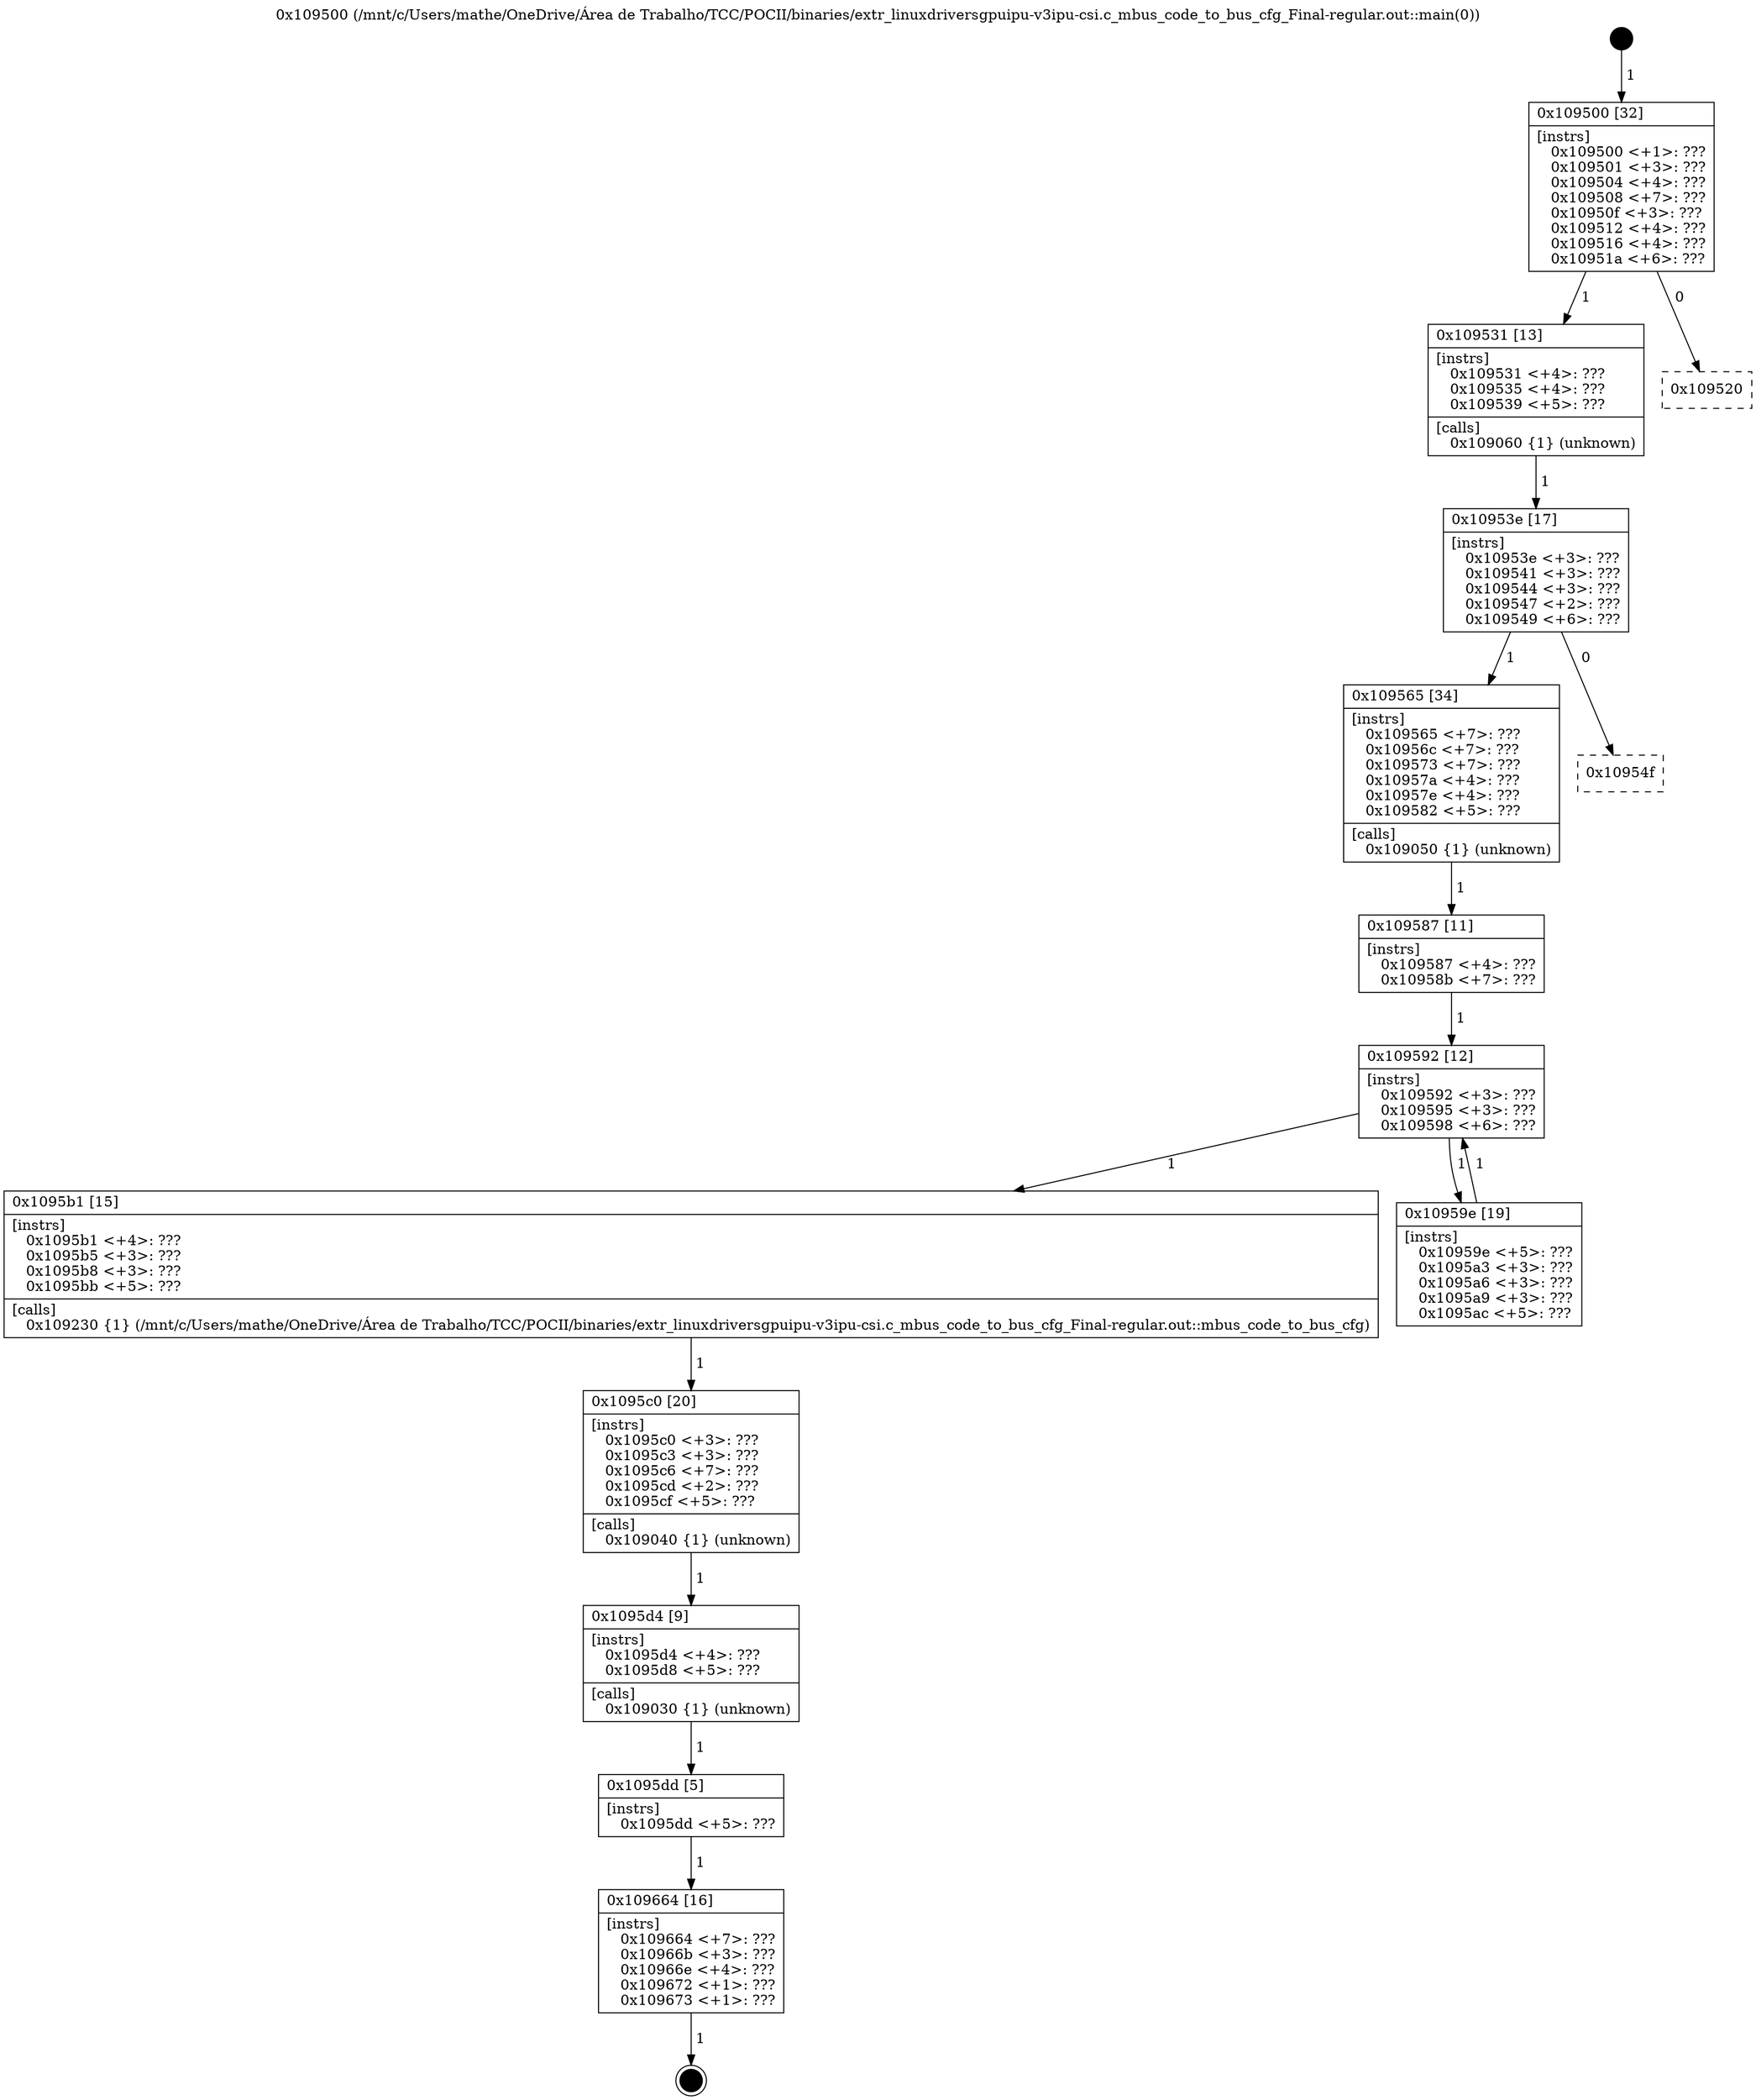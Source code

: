 digraph "0x109500" {
  label = "0x109500 (/mnt/c/Users/mathe/OneDrive/Área de Trabalho/TCC/POCII/binaries/extr_linuxdriversgpuipu-v3ipu-csi.c_mbus_code_to_bus_cfg_Final-regular.out::main(0))"
  labelloc = "t"
  node[shape=record]

  Entry [label="",width=0.3,height=0.3,shape=circle,fillcolor=black,style=filled]
  "0x109500" [label="{
     0x109500 [32]\l
     | [instrs]\l
     &nbsp;&nbsp;0x109500 \<+1\>: ???\l
     &nbsp;&nbsp;0x109501 \<+3\>: ???\l
     &nbsp;&nbsp;0x109504 \<+4\>: ???\l
     &nbsp;&nbsp;0x109508 \<+7\>: ???\l
     &nbsp;&nbsp;0x10950f \<+3\>: ???\l
     &nbsp;&nbsp;0x109512 \<+4\>: ???\l
     &nbsp;&nbsp;0x109516 \<+4\>: ???\l
     &nbsp;&nbsp;0x10951a \<+6\>: ???\l
  }"]
  "0x109531" [label="{
     0x109531 [13]\l
     | [instrs]\l
     &nbsp;&nbsp;0x109531 \<+4\>: ???\l
     &nbsp;&nbsp;0x109535 \<+4\>: ???\l
     &nbsp;&nbsp;0x109539 \<+5\>: ???\l
     | [calls]\l
     &nbsp;&nbsp;0x109060 \{1\} (unknown)\l
  }"]
  "0x109520" [label="{
     0x109520\l
  }", style=dashed]
  "0x10953e" [label="{
     0x10953e [17]\l
     | [instrs]\l
     &nbsp;&nbsp;0x10953e \<+3\>: ???\l
     &nbsp;&nbsp;0x109541 \<+3\>: ???\l
     &nbsp;&nbsp;0x109544 \<+3\>: ???\l
     &nbsp;&nbsp;0x109547 \<+2\>: ???\l
     &nbsp;&nbsp;0x109549 \<+6\>: ???\l
  }"]
  "0x109565" [label="{
     0x109565 [34]\l
     | [instrs]\l
     &nbsp;&nbsp;0x109565 \<+7\>: ???\l
     &nbsp;&nbsp;0x10956c \<+7\>: ???\l
     &nbsp;&nbsp;0x109573 \<+7\>: ???\l
     &nbsp;&nbsp;0x10957a \<+4\>: ???\l
     &nbsp;&nbsp;0x10957e \<+4\>: ???\l
     &nbsp;&nbsp;0x109582 \<+5\>: ???\l
     | [calls]\l
     &nbsp;&nbsp;0x109050 \{1\} (unknown)\l
  }"]
  "0x10954f" [label="{
     0x10954f\l
  }", style=dashed]
  "0x109592" [label="{
     0x109592 [12]\l
     | [instrs]\l
     &nbsp;&nbsp;0x109592 \<+3\>: ???\l
     &nbsp;&nbsp;0x109595 \<+3\>: ???\l
     &nbsp;&nbsp;0x109598 \<+6\>: ???\l
  }"]
  "0x1095b1" [label="{
     0x1095b1 [15]\l
     | [instrs]\l
     &nbsp;&nbsp;0x1095b1 \<+4\>: ???\l
     &nbsp;&nbsp;0x1095b5 \<+3\>: ???\l
     &nbsp;&nbsp;0x1095b8 \<+3\>: ???\l
     &nbsp;&nbsp;0x1095bb \<+5\>: ???\l
     | [calls]\l
     &nbsp;&nbsp;0x109230 \{1\} (/mnt/c/Users/mathe/OneDrive/Área de Trabalho/TCC/POCII/binaries/extr_linuxdriversgpuipu-v3ipu-csi.c_mbus_code_to_bus_cfg_Final-regular.out::mbus_code_to_bus_cfg)\l
  }"]
  "0x10959e" [label="{
     0x10959e [19]\l
     | [instrs]\l
     &nbsp;&nbsp;0x10959e \<+5\>: ???\l
     &nbsp;&nbsp;0x1095a3 \<+3\>: ???\l
     &nbsp;&nbsp;0x1095a6 \<+3\>: ???\l
     &nbsp;&nbsp;0x1095a9 \<+3\>: ???\l
     &nbsp;&nbsp;0x1095ac \<+5\>: ???\l
  }"]
  Exit [label="",width=0.3,height=0.3,shape=circle,fillcolor=black,style=filled,peripheries=2]
  "0x109587" [label="{
     0x109587 [11]\l
     | [instrs]\l
     &nbsp;&nbsp;0x109587 \<+4\>: ???\l
     &nbsp;&nbsp;0x10958b \<+7\>: ???\l
  }"]
  "0x1095c0" [label="{
     0x1095c0 [20]\l
     | [instrs]\l
     &nbsp;&nbsp;0x1095c0 \<+3\>: ???\l
     &nbsp;&nbsp;0x1095c3 \<+3\>: ???\l
     &nbsp;&nbsp;0x1095c6 \<+7\>: ???\l
     &nbsp;&nbsp;0x1095cd \<+2\>: ???\l
     &nbsp;&nbsp;0x1095cf \<+5\>: ???\l
     | [calls]\l
     &nbsp;&nbsp;0x109040 \{1\} (unknown)\l
  }"]
  "0x1095d4" [label="{
     0x1095d4 [9]\l
     | [instrs]\l
     &nbsp;&nbsp;0x1095d4 \<+4\>: ???\l
     &nbsp;&nbsp;0x1095d8 \<+5\>: ???\l
     | [calls]\l
     &nbsp;&nbsp;0x109030 \{1\} (unknown)\l
  }"]
  "0x1095dd" [label="{
     0x1095dd [5]\l
     | [instrs]\l
     &nbsp;&nbsp;0x1095dd \<+5\>: ???\l
  }"]
  "0x109664" [label="{
     0x109664 [16]\l
     | [instrs]\l
     &nbsp;&nbsp;0x109664 \<+7\>: ???\l
     &nbsp;&nbsp;0x10966b \<+3\>: ???\l
     &nbsp;&nbsp;0x10966e \<+4\>: ???\l
     &nbsp;&nbsp;0x109672 \<+1\>: ???\l
     &nbsp;&nbsp;0x109673 \<+1\>: ???\l
  }"]
  Entry -> "0x109500" [label=" 1"]
  "0x109500" -> "0x109531" [label=" 1"]
  "0x109500" -> "0x109520" [label=" 0"]
  "0x109531" -> "0x10953e" [label=" 1"]
  "0x10953e" -> "0x109565" [label=" 1"]
  "0x10953e" -> "0x10954f" [label=" 0"]
  "0x109565" -> "0x109587" [label=" 1"]
  "0x109592" -> "0x1095b1" [label=" 1"]
  "0x109592" -> "0x10959e" [label=" 1"]
  "0x109664" -> Exit [label=" 1"]
  "0x109587" -> "0x109592" [label=" 1"]
  "0x10959e" -> "0x109592" [label=" 1"]
  "0x1095b1" -> "0x1095c0" [label=" 1"]
  "0x1095c0" -> "0x1095d4" [label=" 1"]
  "0x1095d4" -> "0x1095dd" [label=" 1"]
  "0x1095dd" -> "0x109664" [label=" 1"]
}
